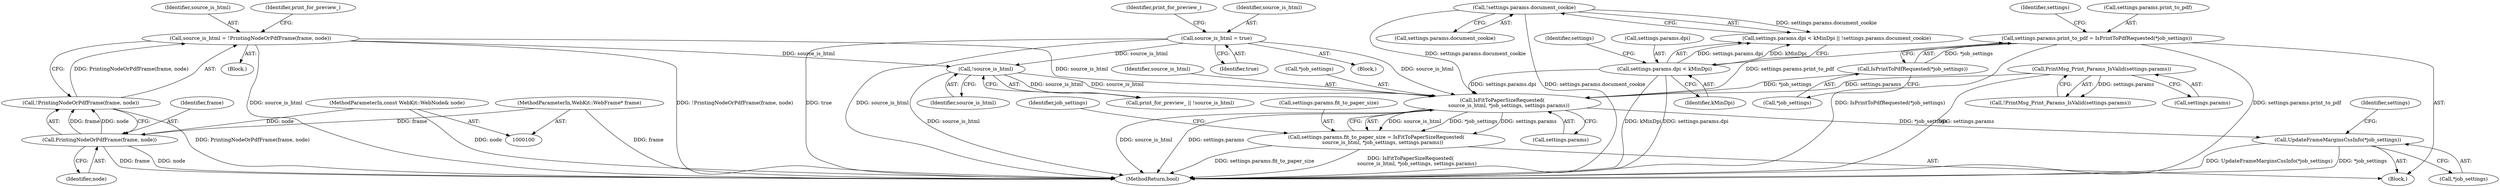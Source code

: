 digraph "0_Chrome_7a3439b3d169047c1c07f28a6f9cda341328980b_5@pointer" {
"1000288" [label="(Call,IsFitToPaperSizeRequested(\n        source_is_html, *job_settings, settings.params))"];
"1000124" [label="(Call,source_is_html = true)"];
"1000140" [label="(Call,source_is_html = !PrintingNodeOrPdfFrame(frame, node))"];
"1000142" [label="(Call,!PrintingNodeOrPdfFrame(frame, node))"];
"1000143" [label="(Call,PrintingNodeOrPdfFrame(frame, node))"];
"1000101" [label="(MethodParameterIn,WebKit::WebFrame* frame)"];
"1000102" [label="(MethodParameterIn,const WebKit::WebNode& node)"];
"1000149" [label="(Call,!source_is_html)"];
"1000279" [label="(Call,IsPrintToPdfRequested(*job_settings))"];
"1000222" [label="(Call,!settings.params.document_cookie)"];
"1000184" [label="(Call,PrintMsg_Print_Params_IsValid(settings.params))"];
"1000215" [label="(Call,settings.params.dpi < kMinDpi)"];
"1000273" [label="(Call,settings.params.print_to_pdf = IsPrintToPdfRequested(*job_settings))"];
"1000282" [label="(Call,settings.params.fit_to_paper_size = IsFitToPaperSizeRequested(\n        source_is_html, *job_settings, settings.params))"];
"1000295" [label="(Call,UpdateFrameMarginsCssInfo(*job_settings))"];
"1000285" [label="(Identifier,settings)"];
"1000292" [label="(Call,settings.params)"];
"1000279" [label="(Call,IsPrintToPdfRequested(*job_settings))"];
"1000139" [label="(Block,)"];
"1000126" [label="(Identifier,true)"];
"1000128" [label="(Identifier,print_for_preview_)"];
"1000221" [label="(Identifier,kMinDpi)"];
"1000273" [label="(Call,settings.params.print_to_pdf = IsPrintToPdfRequested(*job_settings))"];
"1000143" [label="(Call,PrintingNodeOrPdfFrame(frame, node))"];
"1000223" [label="(Call,settings.params.document_cookie)"];
"1000297" [label="(Identifier,job_settings)"];
"1000215" [label="(Call,settings.params.dpi < kMinDpi)"];
"1000222" [label="(Call,!settings.params.document_cookie)"];
"1000301" [label="(Identifier,settings)"];
"1000225" [label="(Identifier,settings)"];
"1000104" [label="(Block,)"];
"1000295" [label="(Call,UpdateFrameMarginsCssInfo(*job_settings))"];
"1000141" [label="(Identifier,source_is_html)"];
"1000140" [label="(Call,source_is_html = !PrintingNodeOrPdfFrame(frame, node))"];
"1000184" [label="(Call,PrintMsg_Print_Params_IsValid(settings.params))"];
"1000142" [label="(Call,!PrintingNodeOrPdfFrame(frame, node))"];
"1000337" [label="(MethodReturn,bool)"];
"1000290" [label="(Call,*job_settings)"];
"1000101" [label="(MethodParameterIn,WebKit::WebFrame* frame)"];
"1000148" [label="(Identifier,print_for_preview_)"];
"1000147" [label="(Call,print_for_preview_ || !source_is_html)"];
"1000214" [label="(Call,settings.params.dpi < kMinDpi || !settings.params.document_cookie)"];
"1000289" [label="(Identifier,source_is_html)"];
"1000216" [label="(Call,settings.params.dpi)"];
"1000296" [label="(Call,*job_settings)"];
"1000124" [label="(Call,source_is_html = true)"];
"1000183" [label="(Call,!PrintMsg_Print_Params_IsValid(settings.params))"];
"1000125" [label="(Identifier,source_is_html)"];
"1000102" [label="(MethodParameterIn,const WebKit::WebNode& node)"];
"1000282" [label="(Call,settings.params.fit_to_paper_size = IsFitToPaperSizeRequested(\n        source_is_html, *job_settings, settings.params))"];
"1000149" [label="(Call,!source_is_html)"];
"1000283" [label="(Call,settings.params.fit_to_paper_size)"];
"1000288" [label="(Call,IsFitToPaperSizeRequested(\n        source_is_html, *job_settings, settings.params))"];
"1000280" [label="(Call,*job_settings)"];
"1000274" [label="(Call,settings.params.print_to_pdf)"];
"1000145" [label="(Identifier,node)"];
"1000150" [label="(Identifier,source_is_html)"];
"1000185" [label="(Call,settings.params)"];
"1000236" [label="(Block,)"];
"1000144" [label="(Identifier,frame)"];
"1000288" -> "1000282"  [label="AST: "];
"1000288" -> "1000292"  [label="CFG: "];
"1000289" -> "1000288"  [label="AST: "];
"1000290" -> "1000288"  [label="AST: "];
"1000292" -> "1000288"  [label="AST: "];
"1000282" -> "1000288"  [label="CFG: "];
"1000288" -> "1000337"  [label="DDG: settings.params"];
"1000288" -> "1000337"  [label="DDG: source_is_html"];
"1000288" -> "1000282"  [label="DDG: source_is_html"];
"1000288" -> "1000282"  [label="DDG: *job_settings"];
"1000288" -> "1000282"  [label="DDG: settings.params"];
"1000124" -> "1000288"  [label="DDG: source_is_html"];
"1000140" -> "1000288"  [label="DDG: source_is_html"];
"1000149" -> "1000288"  [label="DDG: source_is_html"];
"1000279" -> "1000288"  [label="DDG: *job_settings"];
"1000222" -> "1000288"  [label="DDG: settings.params.document_cookie"];
"1000184" -> "1000288"  [label="DDG: settings.params"];
"1000215" -> "1000288"  [label="DDG: settings.params.dpi"];
"1000273" -> "1000288"  [label="DDG: settings.params.print_to_pdf"];
"1000288" -> "1000295"  [label="DDG: *job_settings"];
"1000124" -> "1000104"  [label="AST: "];
"1000124" -> "1000126"  [label="CFG: "];
"1000125" -> "1000124"  [label="AST: "];
"1000126" -> "1000124"  [label="AST: "];
"1000128" -> "1000124"  [label="CFG: "];
"1000124" -> "1000337"  [label="DDG: true"];
"1000124" -> "1000337"  [label="DDG: source_is_html"];
"1000124" -> "1000149"  [label="DDG: source_is_html"];
"1000140" -> "1000139"  [label="AST: "];
"1000140" -> "1000142"  [label="CFG: "];
"1000141" -> "1000140"  [label="AST: "];
"1000142" -> "1000140"  [label="AST: "];
"1000148" -> "1000140"  [label="CFG: "];
"1000140" -> "1000337"  [label="DDG: !PrintingNodeOrPdfFrame(frame, node)"];
"1000140" -> "1000337"  [label="DDG: source_is_html"];
"1000142" -> "1000140"  [label="DDG: PrintingNodeOrPdfFrame(frame, node)"];
"1000140" -> "1000149"  [label="DDG: source_is_html"];
"1000142" -> "1000143"  [label="CFG: "];
"1000143" -> "1000142"  [label="AST: "];
"1000142" -> "1000337"  [label="DDG: PrintingNodeOrPdfFrame(frame, node)"];
"1000143" -> "1000142"  [label="DDG: frame"];
"1000143" -> "1000142"  [label="DDG: node"];
"1000143" -> "1000145"  [label="CFG: "];
"1000144" -> "1000143"  [label="AST: "];
"1000145" -> "1000143"  [label="AST: "];
"1000143" -> "1000337"  [label="DDG: frame"];
"1000143" -> "1000337"  [label="DDG: node"];
"1000101" -> "1000143"  [label="DDG: frame"];
"1000102" -> "1000143"  [label="DDG: node"];
"1000101" -> "1000100"  [label="AST: "];
"1000101" -> "1000337"  [label="DDG: frame"];
"1000102" -> "1000100"  [label="AST: "];
"1000102" -> "1000337"  [label="DDG: node"];
"1000149" -> "1000147"  [label="AST: "];
"1000149" -> "1000150"  [label="CFG: "];
"1000150" -> "1000149"  [label="AST: "];
"1000147" -> "1000149"  [label="CFG: "];
"1000149" -> "1000337"  [label="DDG: source_is_html"];
"1000149" -> "1000147"  [label="DDG: source_is_html"];
"1000279" -> "1000273"  [label="AST: "];
"1000279" -> "1000280"  [label="CFG: "];
"1000280" -> "1000279"  [label="AST: "];
"1000273" -> "1000279"  [label="CFG: "];
"1000279" -> "1000273"  [label="DDG: *job_settings"];
"1000222" -> "1000214"  [label="AST: "];
"1000222" -> "1000223"  [label="CFG: "];
"1000223" -> "1000222"  [label="AST: "];
"1000214" -> "1000222"  [label="CFG: "];
"1000222" -> "1000337"  [label="DDG: settings.params.document_cookie"];
"1000222" -> "1000214"  [label="DDG: settings.params.document_cookie"];
"1000184" -> "1000183"  [label="AST: "];
"1000184" -> "1000185"  [label="CFG: "];
"1000185" -> "1000184"  [label="AST: "];
"1000183" -> "1000184"  [label="CFG: "];
"1000184" -> "1000337"  [label="DDG: settings.params"];
"1000184" -> "1000183"  [label="DDG: settings.params"];
"1000215" -> "1000214"  [label="AST: "];
"1000215" -> "1000221"  [label="CFG: "];
"1000216" -> "1000215"  [label="AST: "];
"1000221" -> "1000215"  [label="AST: "];
"1000225" -> "1000215"  [label="CFG: "];
"1000214" -> "1000215"  [label="CFG: "];
"1000215" -> "1000337"  [label="DDG: kMinDpi"];
"1000215" -> "1000337"  [label="DDG: settings.params.dpi"];
"1000215" -> "1000214"  [label="DDG: settings.params.dpi"];
"1000215" -> "1000214"  [label="DDG: kMinDpi"];
"1000273" -> "1000236"  [label="AST: "];
"1000274" -> "1000273"  [label="AST: "];
"1000285" -> "1000273"  [label="CFG: "];
"1000273" -> "1000337"  [label="DDG: settings.params.print_to_pdf"];
"1000273" -> "1000337"  [label="DDG: IsPrintToPdfRequested(*job_settings)"];
"1000282" -> "1000236"  [label="AST: "];
"1000283" -> "1000282"  [label="AST: "];
"1000297" -> "1000282"  [label="CFG: "];
"1000282" -> "1000337"  [label="DDG: IsFitToPaperSizeRequested(\n        source_is_html, *job_settings, settings.params)"];
"1000282" -> "1000337"  [label="DDG: settings.params.fit_to_paper_size"];
"1000295" -> "1000236"  [label="AST: "];
"1000295" -> "1000296"  [label="CFG: "];
"1000296" -> "1000295"  [label="AST: "];
"1000301" -> "1000295"  [label="CFG: "];
"1000295" -> "1000337"  [label="DDG: *job_settings"];
"1000295" -> "1000337"  [label="DDG: UpdateFrameMarginsCssInfo(*job_settings)"];
}
